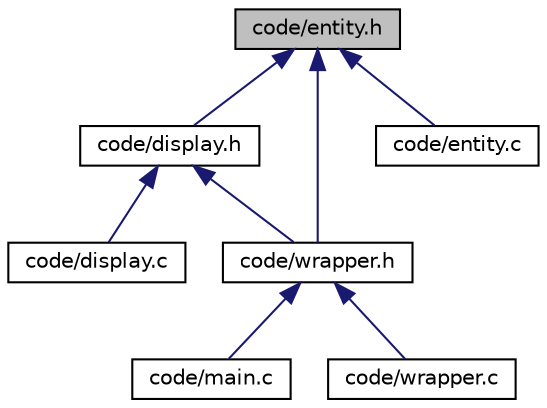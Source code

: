 digraph "code/entity.h"
{
  edge [fontname="Helvetica",fontsize="10",labelfontname="Helvetica",labelfontsize="10"];
  node [fontname="Helvetica",fontsize="10",shape=record];
  Node1 [label="code/entity.h",height=0.2,width=0.4,color="black", fillcolor="grey75", style="filled", fontcolor="black"];
  Node1 -> Node2 [dir="back",color="midnightblue",fontsize="10",style="solid"];
  Node2 [label="code/display.h",height=0.2,width=0.4,color="black", fillcolor="white", style="filled",URL="$display_8h.html",tooltip="Prototypes of the functions in display.c. "];
  Node2 -> Node3 [dir="back",color="midnightblue",fontsize="10",style="solid"];
  Node3 [label="code/display.c",height=0.2,width=0.4,color="black", fillcolor="white", style="filled",URL="$display_8c.html",tooltip="Functions used to display elements on screen using SDL. "];
  Node2 -> Node4 [dir="back",color="midnightblue",fontsize="10",style="solid"];
  Node4 [label="code/wrapper.h",height=0.2,width=0.4,color="black", fillcolor="white", style="filled",URL="$wrapper_8h.html",tooltip="wrapper functions to keep the main.c clear "];
  Node4 -> Node5 [dir="back",color="midnightblue",fontsize="10",style="solid"];
  Node5 [label="code/main.c",height=0.2,width=0.4,color="black", fillcolor="white", style="filled",URL="$main_8c.html",tooltip="main of the project "];
  Node4 -> Node6 [dir="back",color="midnightblue",fontsize="10",style="solid"];
  Node6 [label="code/wrapper.c",height=0.2,width=0.4,color="black", fillcolor="white", style="filled",URL="$wrapper_8c.html",tooltip="Wrapper functions. "];
  Node1 -> Node7 [dir="back",color="midnightblue",fontsize="10",style="solid"];
  Node7 [label="code/entity.c",height=0.2,width=0.4,color="black", fillcolor="white", style="filled",URL="$entity_8c.html",tooltip="Functions and the structure used by the neural network to navigate in the Field. "];
  Node1 -> Node4 [dir="back",color="midnightblue",fontsize="10",style="solid"];
}
